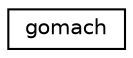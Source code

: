 digraph "Graphical Class Hierarchy"
{
 // LATEX_PDF_SIZE
  edge [fontname="Helvetica",fontsize="10",labelfontname="Helvetica",labelfontsize="10"];
  node [fontname="Helvetica",fontsize="10",shape=record];
  rankdir="LR";
  Node0 [label="gomach",height=0.2,width=0.4,color="black", fillcolor="white", style="filled",URL="$structgomach.html",tooltip="GoMacH's specific structure for storing internal states."];
}
